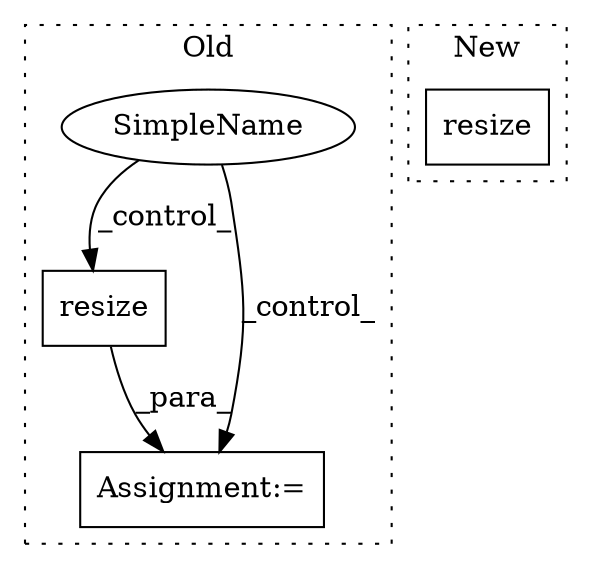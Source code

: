 digraph G {
subgraph cluster0 {
1 [label="resize" a="32" s="782,811" l="7,1" shape="box"];
3 [label="Assignment:=" a="7" s="763" l="1" shape="box"];
4 [label="SimpleName" a="42" s="" l="" shape="ellipse"];
label = "Old";
style="dotted";
}
subgraph cluster1 {
2 [label="resize" a="32" s="632,661" l="7,2" shape="box"];
label = "New";
style="dotted";
}
1 -> 3 [label="_para_"];
4 -> 3 [label="_control_"];
4 -> 1 [label="_control_"];
}